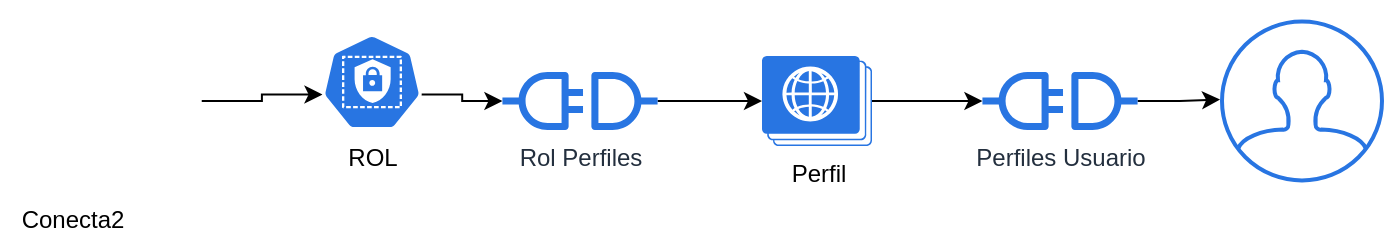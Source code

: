 <mxfile version="21.6.1" type="device">
  <diagram name="Página-1" id="7lZn9Umi4Fwdi-RlaIn1">
    <mxGraphModel dx="989" dy="549" grid="1" gridSize="10" guides="1" tooltips="1" connect="1" arrows="1" fold="1" page="1" pageScale="1" pageWidth="827" pageHeight="1169" math="0" shadow="0">
      <root>
        <mxCell id="0" />
        <mxCell id="1" parent="0" />
        <mxCell id="5mOJxnHYa7v4QOQw23hx-8" style="edgeStyle=orthogonalEdgeStyle;rounded=0;orthogonalLoop=1;jettySize=auto;html=1;exitX=1;exitY=0.5;exitDx=0;exitDy=0;entryX=0.005;entryY=0.63;entryDx=0;entryDy=0;entryPerimeter=0;" edge="1" parent="1" source="5mOJxnHYa7v4QOQw23hx-1" target="5mOJxnHYa7v4QOQw23hx-3">
          <mxGeometry relative="1" as="geometry" />
        </mxCell>
        <mxCell id="5mOJxnHYa7v4QOQw23hx-1" value="" style="shape=image;verticalLabelPosition=bottom;labelBackgroundColor=default;verticalAlign=top;aspect=fixed;imageAspect=0;image=https://conecta2.mitrol.cloud:2443/static/media/logoSanitas.6484f67c.png;" vertex="1" parent="1">
          <mxGeometry x="90" y="205.5" width="89.87" height="100" as="geometry" />
        </mxCell>
        <mxCell id="5mOJxnHYa7v4QOQw23hx-2" value="Conecta2" style="text;html=1;align=center;verticalAlign=middle;resizable=0;points=[];autosize=1;strokeColor=none;fillColor=none;" vertex="1" parent="1">
          <mxGeometry x="79.93" y="300" width="70" height="30" as="geometry" />
        </mxCell>
        <mxCell id="5mOJxnHYa7v4QOQw23hx-9" style="edgeStyle=orthogonalEdgeStyle;rounded=0;orthogonalLoop=1;jettySize=auto;html=1;exitX=0.995;exitY=0.63;exitDx=0;exitDy=0;exitPerimeter=0;" edge="1" parent="1" source="5mOJxnHYa7v4QOQw23hx-3" target="5mOJxnHYa7v4QOQw23hx-4">
          <mxGeometry relative="1" as="geometry" />
        </mxCell>
        <mxCell id="5mOJxnHYa7v4QOQw23hx-3" value="ROL" style="sketch=0;html=1;dashed=0;whitespace=wrap;fillColor=#2875E2;strokeColor=#ffffff;points=[[0.005,0.63,0],[0.1,0.2,0],[0.9,0.2,0],[0.5,0,0],[0.995,0.63,0],[0.72,0.99,0],[0.5,1,0],[0.28,0.99,0]];verticalLabelPosition=bottom;align=center;verticalAlign=top;shape=mxgraph.kubernetes.icon;prIcon=role" vertex="1" parent="1">
          <mxGeometry x="240" y="222" width="50" height="48" as="geometry" />
        </mxCell>
        <mxCell id="5mOJxnHYa7v4QOQw23hx-10" style="edgeStyle=orthogonalEdgeStyle;rounded=0;orthogonalLoop=1;jettySize=auto;html=1;entryX=0;entryY=0.5;entryDx=0;entryDy=0;entryPerimeter=0;" edge="1" parent="1" source="5mOJxnHYa7v4QOQw23hx-4" target="5mOJxnHYa7v4QOQw23hx-5">
          <mxGeometry relative="1" as="geometry" />
        </mxCell>
        <mxCell id="5mOJxnHYa7v4QOQw23hx-4" value="Rol Perfiles" style="sketch=0;outlineConnect=0;fontColor=#232F3E;gradientColor=none;fillColor=#2875E2;strokeColor=none;dashed=0;verticalLabelPosition=bottom;verticalAlign=top;align=center;html=1;fontSize=12;fontStyle=0;aspect=fixed;pointerEvents=1;shape=mxgraph.aws4.connector;" vertex="1" parent="1">
          <mxGeometry x="330" y="241" width="78" height="29" as="geometry" />
        </mxCell>
        <mxCell id="5mOJxnHYa7v4QOQw23hx-11" style="edgeStyle=orthogonalEdgeStyle;rounded=0;orthogonalLoop=1;jettySize=auto;html=1;exitX=1;exitY=0.5;exitDx=0;exitDy=0;exitPerimeter=0;" edge="1" parent="1" source="5mOJxnHYa7v4QOQw23hx-5" target="5mOJxnHYa7v4QOQw23hx-6">
          <mxGeometry relative="1" as="geometry" />
        </mxCell>
        <mxCell id="5mOJxnHYa7v4QOQw23hx-5" value="Perfil" style="verticalLabelPosition=bottom;html=1;verticalAlign=top;align=center;strokeColor=none;fillColor=#2875E2;shape=mxgraph.azure.web_roles;" vertex="1" parent="1">
          <mxGeometry x="460" y="233" width="55.0" height="45" as="geometry" />
        </mxCell>
        <mxCell id="5mOJxnHYa7v4QOQw23hx-12" style="edgeStyle=orthogonalEdgeStyle;rounded=0;orthogonalLoop=1;jettySize=auto;html=1;entryX=-0.012;entryY=0.491;entryDx=0;entryDy=0;entryPerimeter=0;" edge="1" parent="1" source="5mOJxnHYa7v4QOQw23hx-6" target="5mOJxnHYa7v4QOQw23hx-7">
          <mxGeometry relative="1" as="geometry" />
        </mxCell>
        <mxCell id="5mOJxnHYa7v4QOQw23hx-6" value="Perfiles Usuario" style="sketch=0;outlineConnect=0;fontColor=#232F3E;gradientColor=none;fillColor=#2875E2;strokeColor=none;dashed=0;verticalLabelPosition=bottom;verticalAlign=top;align=center;html=1;fontSize=12;fontStyle=0;aspect=fixed;pointerEvents=1;shape=mxgraph.aws4.connector;" vertex="1" parent="1">
          <mxGeometry x="570" y="241" width="78" height="29" as="geometry" />
        </mxCell>
        <mxCell id="5mOJxnHYa7v4QOQw23hx-7" value="" style="html=1;verticalLabelPosition=bottom;align=center;labelBackgroundColor=#ffffff;verticalAlign=top;strokeWidth=2;strokeColor=#2875E2;shadow=0;dashed=0;shape=mxgraph.ios7.icons.user;" vertex="1" parent="1">
          <mxGeometry x="690" y="215.75" width="80" height="79.5" as="geometry" />
        </mxCell>
      </root>
    </mxGraphModel>
  </diagram>
</mxfile>
